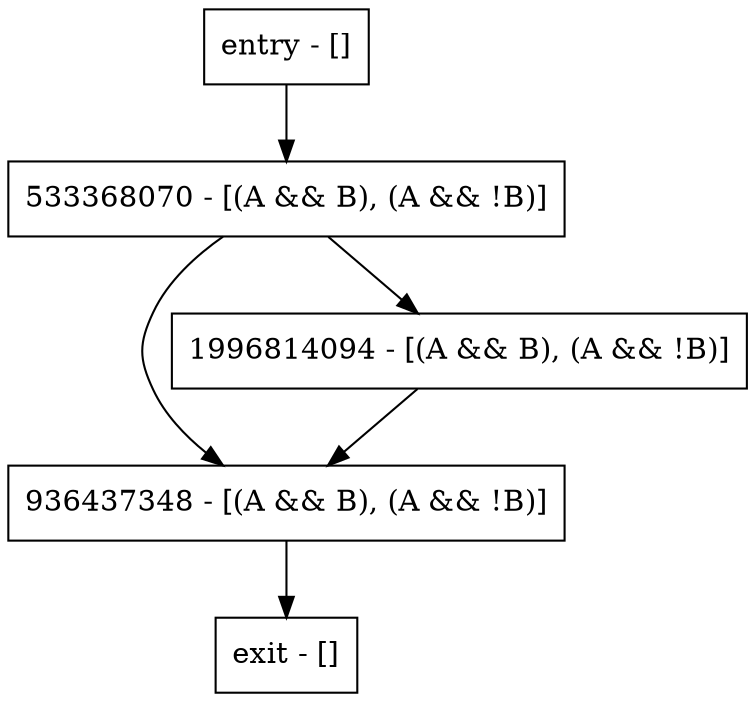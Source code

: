 digraph bar {
node [shape=record];
entry [label="entry - []"];
exit [label="exit - []"];
533368070 [label="533368070 - [(A && B), (A && !B)]"];
936437348 [label="936437348 - [(A && B), (A && !B)]"];
1996814094 [label="1996814094 - [(A && B), (A && !B)]"];
entry;
exit;
entry -> 533368070;
533368070 -> 936437348;
533368070 -> 1996814094;
936437348 -> exit;
1996814094 -> 936437348;
}
